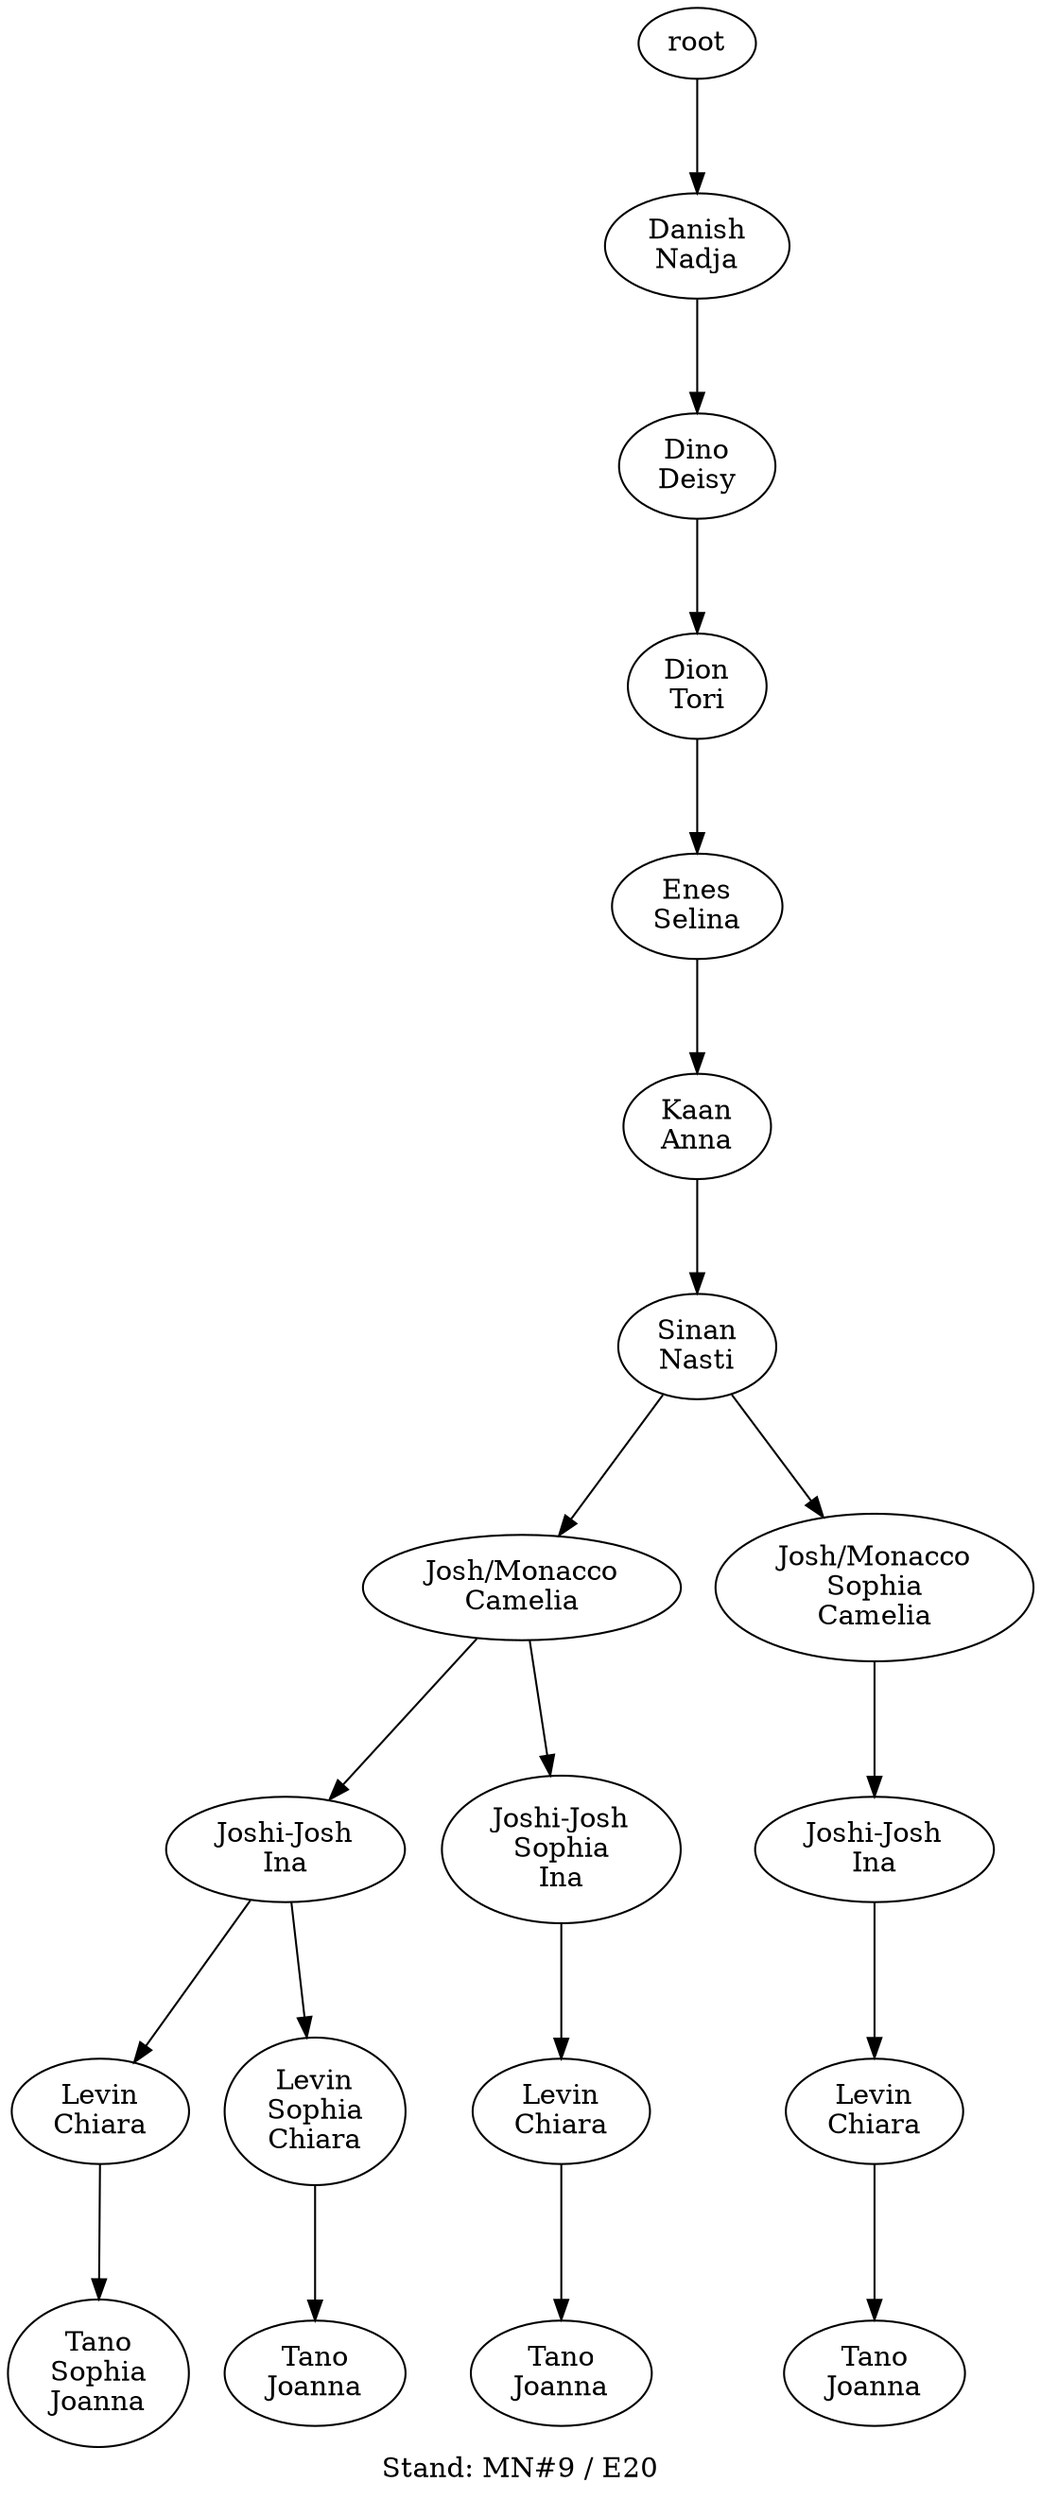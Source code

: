 digraph D { labelloc="b"; label="Stand: MN#9 / E20"; ranksep=0.8;
"root/6"[label="Danish\nNadja"]
"root" -> "root/6";
"root/6/3"[label="Dino\nDeisy"]
"root/6" -> "root/6/3";
"root/6/3/10"[label="Dion\nTori"]
"root/6/3" -> "root/6/3/10";
"root/6/3/10/8"[label="Enes\nSelina"]
"root/6/3/10" -> "root/6/3/10/8";
"root/6/3/10/8/0"[label="Kaan\nAnna"]
"root/6/3/10/8" -> "root/6/3/10/8/0";
"root/6/3/10/8/0/7"[label="Sinan\nNasti"]
"root/6/3/10/8/0" -> "root/6/3/10/8/0/7";
"root/6/3/10/8/0/7/1"[label="Josh/Monacco\nCamelia"]
"root/6/3/10/8/0/7" -> "root/6/3/10/8/0/7/1";
"root/6/3/10/8/0/7/1/4"[label="Joshi-Josh\nIna"]
"root/6/3/10/8/0/7/1" -> "root/6/3/10/8/0/7/1/4";
"root/6/3/10/8/0/7/1/4/2"[label="Levin\nChiara"]
"root/6/3/10/8/0/7/1/4" -> "root/6/3/10/8/0/7/1/4/2";
"root/6/3/10/8/0/7/1/4/2/9,5"[label="Tano\nSophia\nJoanna"]
"root/6/3/10/8/0/7/1/4/2" -> "root/6/3/10/8/0/7/1/4/2/9,5";
"root/6/3/10/8/0/7/1/9,4"[label="Joshi-Josh\nSophia\nIna"]
"root/6/3/10/8/0/7/1" -> "root/6/3/10/8/0/7/1/9,4";
"root/6/3/10/8/0/7/1/9,4/2"[label="Levin\nChiara"]
"root/6/3/10/8/0/7/1/9,4" -> "root/6/3/10/8/0/7/1/9,4/2";
"root/6/3/10/8/0/7/1/9,4/2/5"[label="Tano\nJoanna"]
"root/6/3/10/8/0/7/1/9,4/2" -> "root/6/3/10/8/0/7/1/9,4/2/5";
"root/6/3/10/8/0/7/1/4/9,2"[label="Levin\nSophia\nChiara"]
"root/6/3/10/8/0/7/1/4" -> "root/6/3/10/8/0/7/1/4/9,2";
"root/6/3/10/8/0/7/1/4/9,2/5"[label="Tano\nJoanna"]
"root/6/3/10/8/0/7/1/4/9,2" -> "root/6/3/10/8/0/7/1/4/9,2/5";
"root/6/3/10/8/0/7/9,1"[label="Josh/Monacco\nSophia\nCamelia"]
"root/6/3/10/8/0/7" -> "root/6/3/10/8/0/7/9,1";
"root/6/3/10/8/0/7/9,1/4"[label="Joshi-Josh\nIna"]
"root/6/3/10/8/0/7/9,1" -> "root/6/3/10/8/0/7/9,1/4";
"root/6/3/10/8/0/7/9,1/4/2"[label="Levin\nChiara"]
"root/6/3/10/8/0/7/9,1/4" -> "root/6/3/10/8/0/7/9,1/4/2";
"root/6/3/10/8/0/7/9,1/4/2/5"[label="Tano\nJoanna"]
"root/6/3/10/8/0/7/9,1/4/2" -> "root/6/3/10/8/0/7/9,1/4/2/5";
}

